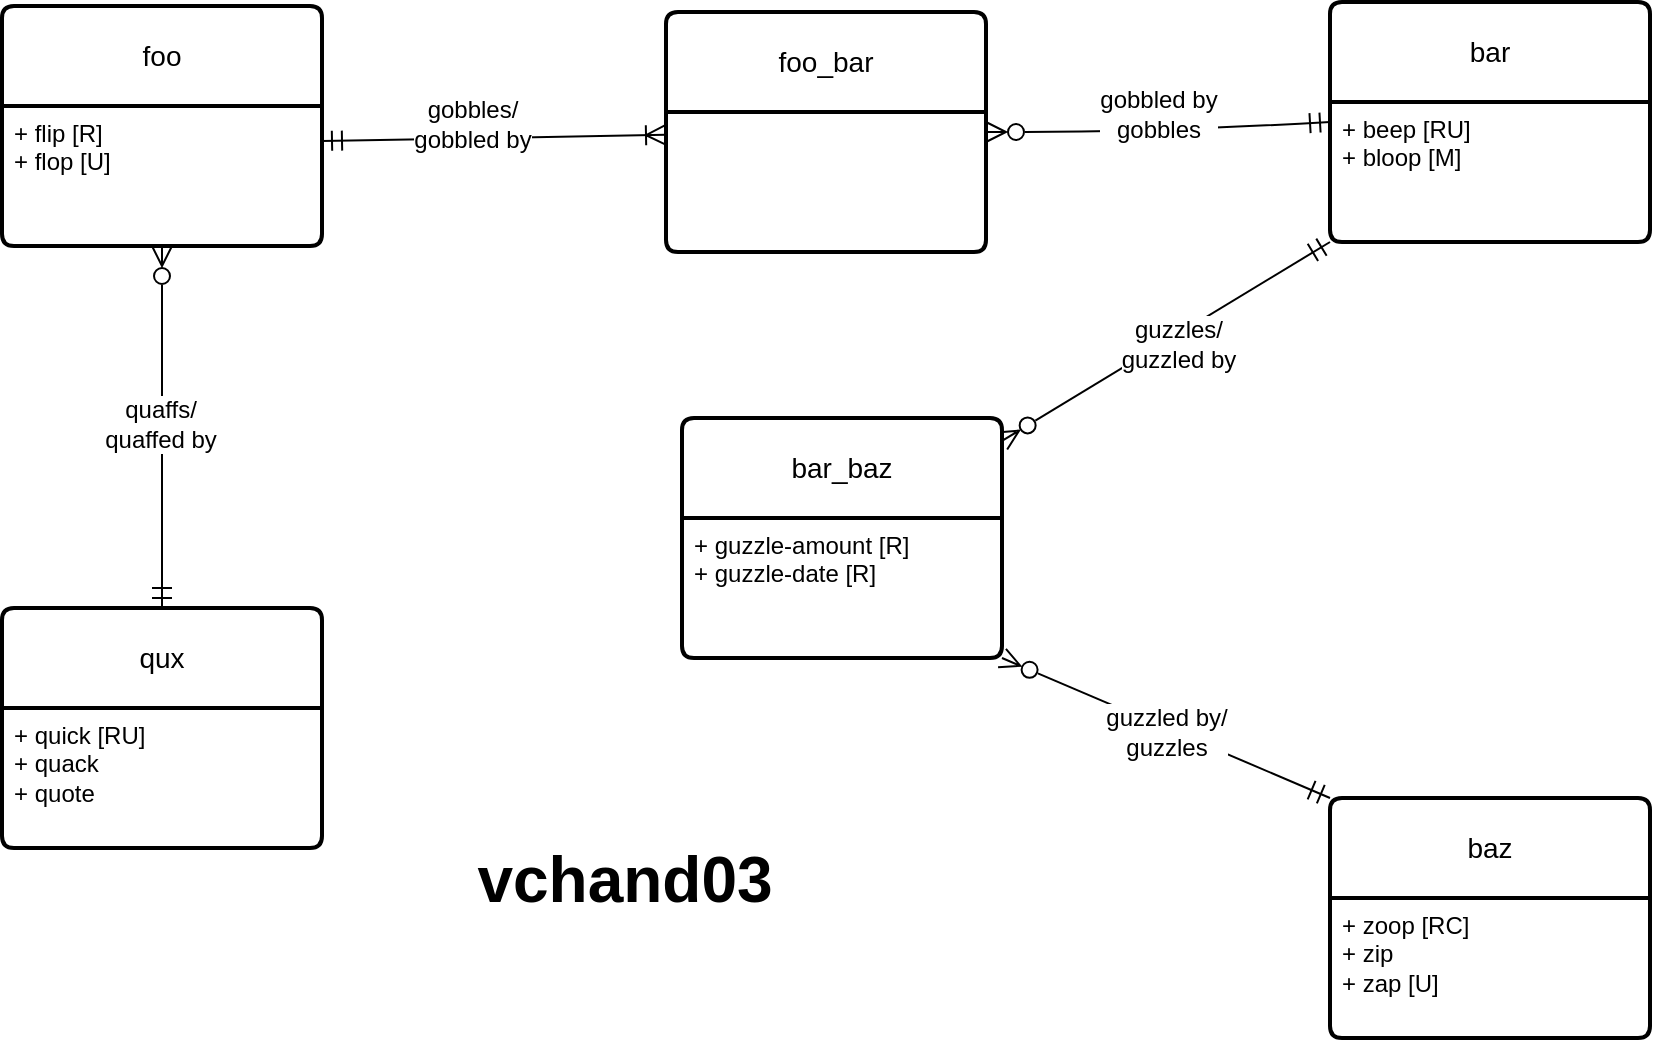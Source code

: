 <mxfile version="24.0.0" type="device">
  <diagram name="Page-1" id="aIBhAeVDCMQJBFkrJ-a0">
    <mxGraphModel dx="1354" dy="1040" grid="0" gridSize="10" guides="1" tooltips="1" connect="1" arrows="1" fold="1" page="0" pageScale="1" pageWidth="850" pageHeight="1100" math="0" shadow="0">
      <root>
        <mxCell id="0" />
        <mxCell id="1" parent="0" />
        <mxCell id="AmQBXvcgKm7e11b5AECc-1" value="foo" style="swimlane;childLayout=stackLayout;horizontal=1;startSize=50;horizontalStack=0;rounded=1;fontSize=14;fontStyle=0;strokeWidth=2;resizeParent=0;resizeLast=1;shadow=0;dashed=0;align=center;arcSize=4;whiteSpace=wrap;html=1;" parent="1" vertex="1">
          <mxGeometry x="-318" y="-27" width="160" height="120" as="geometry" />
        </mxCell>
        <mxCell id="AmQBXvcgKm7e11b5AECc-2" value="+ flip [R]&lt;br&gt;+ flop [U]&lt;div&gt;&lt;br/&gt;&lt;/div&gt;" style="align=left;strokeColor=none;fillColor=none;spacingLeft=4;fontSize=12;verticalAlign=top;resizable=0;rotatable=0;part=1;html=1;" parent="AmQBXvcgKm7e11b5AECc-1" vertex="1">
          <mxGeometry y="50" width="160" height="70" as="geometry" />
        </mxCell>
        <mxCell id="AmQBXvcgKm7e11b5AECc-3" value="bar" style="swimlane;childLayout=stackLayout;horizontal=1;startSize=50;horizontalStack=0;rounded=1;fontSize=14;fontStyle=0;strokeWidth=2;resizeParent=0;resizeLast=1;shadow=0;dashed=0;align=center;arcSize=4;whiteSpace=wrap;html=1;" parent="1" vertex="1">
          <mxGeometry x="346" y="-29" width="160" height="120" as="geometry" />
        </mxCell>
        <mxCell id="AmQBXvcgKm7e11b5AECc-4" value="+ beep [RU]&lt;br&gt;+ bloop [M]&lt;div&gt;&lt;br/&gt;&lt;/div&gt;" style="align=left;strokeColor=none;fillColor=none;spacingLeft=4;fontSize=12;verticalAlign=top;resizable=0;rotatable=0;part=1;html=1;" parent="AmQBXvcgKm7e11b5AECc-3" vertex="1">
          <mxGeometry y="50" width="160" height="70" as="geometry" />
        </mxCell>
        <mxCell id="AmQBXvcgKm7e11b5AECc-5" value="baz" style="swimlane;childLayout=stackLayout;horizontal=1;startSize=50;horizontalStack=0;rounded=1;fontSize=14;fontStyle=0;strokeWidth=2;resizeParent=0;resizeLast=1;shadow=0;dashed=0;align=center;arcSize=4;whiteSpace=wrap;html=1;" parent="1" vertex="1">
          <mxGeometry x="346" y="369" width="160" height="120" as="geometry" />
        </mxCell>
        <mxCell id="AmQBXvcgKm7e11b5AECc-6" value="+ zoop [RC]&lt;br&gt;+ zip&lt;br&gt;+ zap [U]" style="align=left;strokeColor=none;fillColor=none;spacingLeft=4;fontSize=12;verticalAlign=top;resizable=0;rotatable=0;part=1;html=1;" parent="AmQBXvcgKm7e11b5AECc-5" vertex="1">
          <mxGeometry y="50" width="160" height="70" as="geometry" />
        </mxCell>
        <mxCell id="AmQBXvcgKm7e11b5AECc-7" value="qux" style="swimlane;childLayout=stackLayout;horizontal=1;startSize=50;horizontalStack=0;rounded=1;fontSize=14;fontStyle=0;strokeWidth=2;resizeParent=0;resizeLast=1;shadow=0;dashed=0;align=center;arcSize=4;whiteSpace=wrap;html=1;" parent="1" vertex="1">
          <mxGeometry x="-318" y="274" width="160" height="120" as="geometry" />
        </mxCell>
        <mxCell id="AmQBXvcgKm7e11b5AECc-8" value="+ quick [RU]&amp;nbsp;&lt;br&gt;+ quack&lt;br&gt;+ quote" style="align=left;strokeColor=none;fillColor=none;spacingLeft=4;fontSize=12;verticalAlign=top;resizable=0;rotatable=0;part=1;html=1;" parent="AmQBXvcgKm7e11b5AECc-7" vertex="1">
          <mxGeometry y="50" width="160" height="70" as="geometry" />
        </mxCell>
        <mxCell id="AmQBXvcgKm7e11b5AECc-11" style="edgeStyle=none;curved=1;rounded=0;orthogonalLoop=1;jettySize=auto;html=1;entryX=0.5;entryY=0;entryDx=0;entryDy=0;fontSize=12;startSize=8;endSize=8;endArrow=ERmandOne;endFill=0;startArrow=ERzeroToMany;startFill=0;" parent="1" source="AmQBXvcgKm7e11b5AECc-2" target="AmQBXvcgKm7e11b5AECc-7" edge="1">
          <mxGeometry relative="1" as="geometry" />
        </mxCell>
        <mxCell id="AmQBXvcgKm7e11b5AECc-26" value="quaffs/&lt;br&gt;quaffed by" style="edgeLabel;html=1;align=center;verticalAlign=middle;resizable=0;points=[];fontSize=12;" parent="AmQBXvcgKm7e11b5AECc-11" vertex="1" connectable="0">
          <mxGeometry x="-0.017" y="-1" relative="1" as="geometry">
            <mxPoint as="offset" />
          </mxGeometry>
        </mxCell>
        <mxCell id="AmQBXvcgKm7e11b5AECc-24" style="edgeStyle=none;curved=1;rounded=0;orthogonalLoop=1;jettySize=auto;html=1;entryX=0;entryY=0.5;entryDx=0;entryDy=0;fontSize=12;startSize=8;endSize=8;endArrow=ERmandOne;endFill=0;startArrow=ERzeroToMany;startFill=0;" parent="1" source="AmQBXvcgKm7e11b5AECc-13" target="AmQBXvcgKm7e11b5AECc-3" edge="1">
          <mxGeometry relative="1" as="geometry">
            <Array as="points">
              <mxPoint x="259" y="36" />
            </Array>
          </mxGeometry>
        </mxCell>
        <mxCell id="AmQBXvcgKm7e11b5AECc-27" value="gobbled by&lt;br&gt;gobbles" style="edgeLabel;html=1;align=center;verticalAlign=middle;resizable=0;points=[];fontSize=12;" parent="AmQBXvcgKm7e11b5AECc-24" vertex="1" connectable="0">
          <mxGeometry x="-0.002" y="9" relative="1" as="geometry">
            <mxPoint as="offset" />
          </mxGeometry>
        </mxCell>
        <mxCell id="AmQBXvcgKm7e11b5AECc-13" value="foo_bar" style="swimlane;childLayout=stackLayout;horizontal=1;startSize=50;horizontalStack=0;rounded=1;fontSize=14;fontStyle=0;strokeWidth=2;resizeParent=0;resizeLast=1;shadow=0;dashed=0;align=center;arcSize=4;whiteSpace=wrap;html=1;" parent="1" vertex="1">
          <mxGeometry x="14" y="-24" width="160" height="120" as="geometry" />
        </mxCell>
        <mxCell id="AmQBXvcgKm7e11b5AECc-20" style="edgeStyle=none;curved=0;rounded=0;orthogonalLoop=1;jettySize=auto;html=1;fontSize=12;startSize=8;endSize=8;endArrow=ERmandOne;endFill=0;startArrow=ERzeroToMany;startFill=0;entryX=0;entryY=1;entryDx=0;entryDy=0;" parent="1" source="AmQBXvcgKm7e11b5AECc-15" target="AmQBXvcgKm7e11b5AECc-4" edge="1">
          <mxGeometry relative="1" as="geometry">
            <Array as="points" />
          </mxGeometry>
        </mxCell>
        <mxCell id="AmQBXvcgKm7e11b5AECc-28" value="guzzles/&lt;br&gt;guzzled by" style="edgeLabel;html=1;align=center;verticalAlign=middle;resizable=0;points=[];fontSize=12;" parent="AmQBXvcgKm7e11b5AECc-20" vertex="1" connectable="0">
          <mxGeometry x="0.206" y="-1" relative="1" as="geometry">
            <mxPoint x="-12" y="10" as="offset" />
          </mxGeometry>
        </mxCell>
        <mxCell id="AmQBXvcgKm7e11b5AECc-15" value="bar_baz" style="swimlane;childLayout=stackLayout;horizontal=1;startSize=50;horizontalStack=0;rounded=1;fontSize=14;fontStyle=0;strokeWidth=2;resizeParent=0;resizeLast=1;shadow=0;dashed=0;align=center;arcSize=4;whiteSpace=wrap;html=1;" parent="1" vertex="1">
          <mxGeometry x="22" y="179" width="160" height="120" as="geometry" />
        </mxCell>
        <mxCell id="AmQBXvcgKm7e11b5AECc-16" value="+ guzzle-amount [R]&lt;br style=&quot;border-color: var(--border-color);&quot;&gt;+ guzzle-date [R]" style="align=left;strokeColor=none;fillColor=none;spacingLeft=4;fontSize=12;verticalAlign=top;resizable=0;rotatable=0;part=1;html=1;" parent="AmQBXvcgKm7e11b5AECc-15" vertex="1">
          <mxGeometry y="50" width="160" height="70" as="geometry" />
        </mxCell>
        <mxCell id="AmQBXvcgKm7e11b5AECc-21" style="edgeStyle=none;curved=0;rounded=0;orthogonalLoop=1;jettySize=auto;html=1;fontSize=12;startSize=8;endSize=8;endArrow=ERmandOne;endFill=0;startArrow=ERzeroToMany;startFill=0;exitX=1;exitY=1;exitDx=0;exitDy=0;entryX=0;entryY=0;entryDx=0;entryDy=0;" parent="1" source="AmQBXvcgKm7e11b5AECc-16" target="AmQBXvcgKm7e11b5AECc-5" edge="1">
          <mxGeometry relative="1" as="geometry">
            <Array as="points" />
          </mxGeometry>
        </mxCell>
        <mxCell id="AmQBXvcgKm7e11b5AECc-29" value="guzzled by/&lt;br&gt;guzzles" style="edgeLabel;html=1;align=center;verticalAlign=middle;resizable=0;points=[];fontSize=12;" parent="AmQBXvcgKm7e11b5AECc-21" vertex="1" connectable="0">
          <mxGeometry x="0.006" y="-2" relative="1" as="geometry">
            <mxPoint as="offset" />
          </mxGeometry>
        </mxCell>
        <mxCell id="AmQBXvcgKm7e11b5AECc-22" style="edgeStyle=none;curved=1;rounded=0;orthogonalLoop=1;jettySize=auto;html=1;entryX=1;entryY=0.25;entryDx=0;entryDy=0;fontSize=12;startSize=8;endSize=8;startArrow=ERoneToMany;startFill=0;endArrow=ERmandOne;endFill=0;" parent="1" source="AmQBXvcgKm7e11b5AECc-13" target="AmQBXvcgKm7e11b5AECc-2" edge="1">
          <mxGeometry relative="1" as="geometry">
            <Array as="points" />
          </mxGeometry>
        </mxCell>
        <mxCell id="AmQBXvcgKm7e11b5AECc-25" value="gobbles/&lt;br&gt;gobbled by" style="edgeLabel;html=1;align=center;verticalAlign=middle;resizable=0;points=[];fontSize=12;" parent="AmQBXvcgKm7e11b5AECc-22" vertex="1" connectable="0">
          <mxGeometry x="0.133" y="-7" relative="1" as="geometry">
            <mxPoint as="offset" />
          </mxGeometry>
        </mxCell>
        <mxCell id="AmQBXvcgKm7e11b5AECc-30" value="&lt;h1&gt;&lt;b&gt;vchand03&lt;/b&gt;&lt;/h1&gt;" style="text;html=1;align=center;verticalAlign=middle;resizable=0;points=[];autosize=1;strokeColor=none;fillColor=none;fontSize=16;" parent="1" vertex="1">
          <mxGeometry x="-90" y="363" width="166" height="93" as="geometry" />
        </mxCell>
      </root>
    </mxGraphModel>
  </diagram>
</mxfile>
